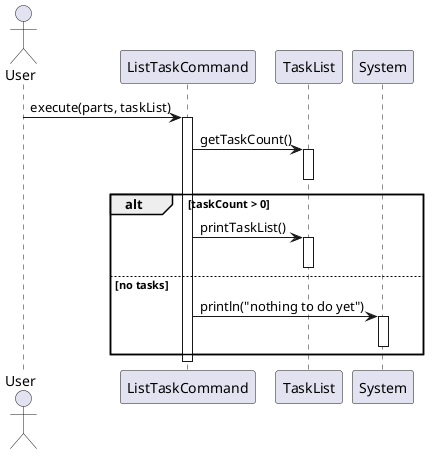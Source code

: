 @startuml
'https://plantuml.com/sequence-diagram

actor User

participant "ListTaskCommand" as ListCmd
participant "TaskList" as TaskList
participant "System" as Console

User -> ListCmd : execute(parts, taskList)
activate ListCmd

ListCmd -> TaskList : getTaskCount()
activate TaskList
deactivate TaskList

alt taskCount > 0
    ListCmd -> TaskList : printTaskList()
    activate TaskList
    deactivate TaskList
else no tasks
    ListCmd -> Console : println("nothing to do yet")
    activate Console
    deactivate Console
end

deactivate ListCmd
@enduml